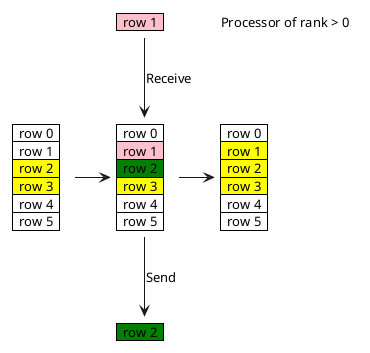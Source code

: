 @startuml
<style>
note {
    backgroundcolor white
    shadowing 0
    linecolor transparent
}
</style>
note as element1
    <#green>|  row 2  |
end note

note as element2
    <#pink>|  row 1  |
end note

note as grid1l
    |  row 0  |
    |  row 1  |
    <#yellow>|  row 2  |
    <#yellow>|  row 3  |
    |  row 4  |
    |  row 5  |
end note
note as grid12
    |  row 0  |
    <#yellow>|  row 1  |
    <#yellow>|  row 2  |
    <#yellow>|  row 3  |
    |  row 4  |
    |  row 5  |
end note

note as title
    Processor of rank > 0
end note

note as grid1
    |  row 0  |
    <#pink>|  row 1  |
    <#green>|  row 2  |
    <#yellow>|  row 3  |
    |  row 4  |
    |  row 5  |
end note
grid1l -> grid1
grid1 -> grid12
grid1 --> element1: Send
element2 --> grid1: Receive
@enduml